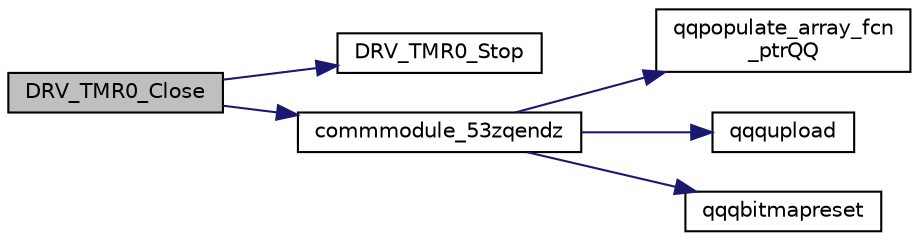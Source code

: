 digraph "DRV_TMR0_Close"
{
  edge [fontname="Helvetica",fontsize="10",labelfontname="Helvetica",labelfontsize="10"];
  node [fontname="Helvetica",fontsize="10",shape=record];
  rankdir="LR";
  Node173 [label="DRV_TMR0_Close",height=0.2,width=0.4,color="black", fillcolor="grey75", style="filled", fontcolor="black"];
  Node173 -> Node174 [color="midnightblue",fontsize="10",style="solid",fontname="Helvetica"];
  Node174 [label="DRV_TMR0_Stop",height=0.2,width=0.4,color="black", fillcolor="white", style="filled",URL="$inszt__commmodule_8c.html#ac36fa2098e131c01739ccba39e23c70a"];
  Node173 -> Node175 [color="midnightblue",fontsize="10",style="solid",fontname="Helvetica"];
  Node175 [label="commmodule_53zqendz",height=0.2,width=0.4,color="black", fillcolor="white", style="filled",URL="$inszt__commmodule_8c.html#a96db1778e1f6c4e3f62a377955563ded"];
  Node175 -> Node176 [color="midnightblue",fontsize="10",style="solid",fontname="Helvetica"];
  Node176 [label="qqpopulate_array_fcn\l_ptrQQ",height=0.2,width=0.4,color="black", fillcolor="white", style="filled",URL="$inszt__commmodule_8c.html#a4ad6fa1bb94fc1c3ac2dc30925106081"];
  Node175 -> Node177 [color="midnightblue",fontsize="10",style="solid",fontname="Helvetica"];
  Node177 [label="qqqupload",height=0.2,width=0.4,color="black", fillcolor="white", style="filled",URL="$inszt__commmodule_8c.html#a109761d7f84a96b5606e507bace276b5"];
  Node175 -> Node178 [color="midnightblue",fontsize="10",style="solid",fontname="Helvetica"];
  Node178 [label="qqqbitmapreset",height=0.2,width=0.4,color="black", fillcolor="white", style="filled",URL="$inszt__commmodule_8c.html#a5688fceaed93ba591e78ee15ccb0187f"];
}
